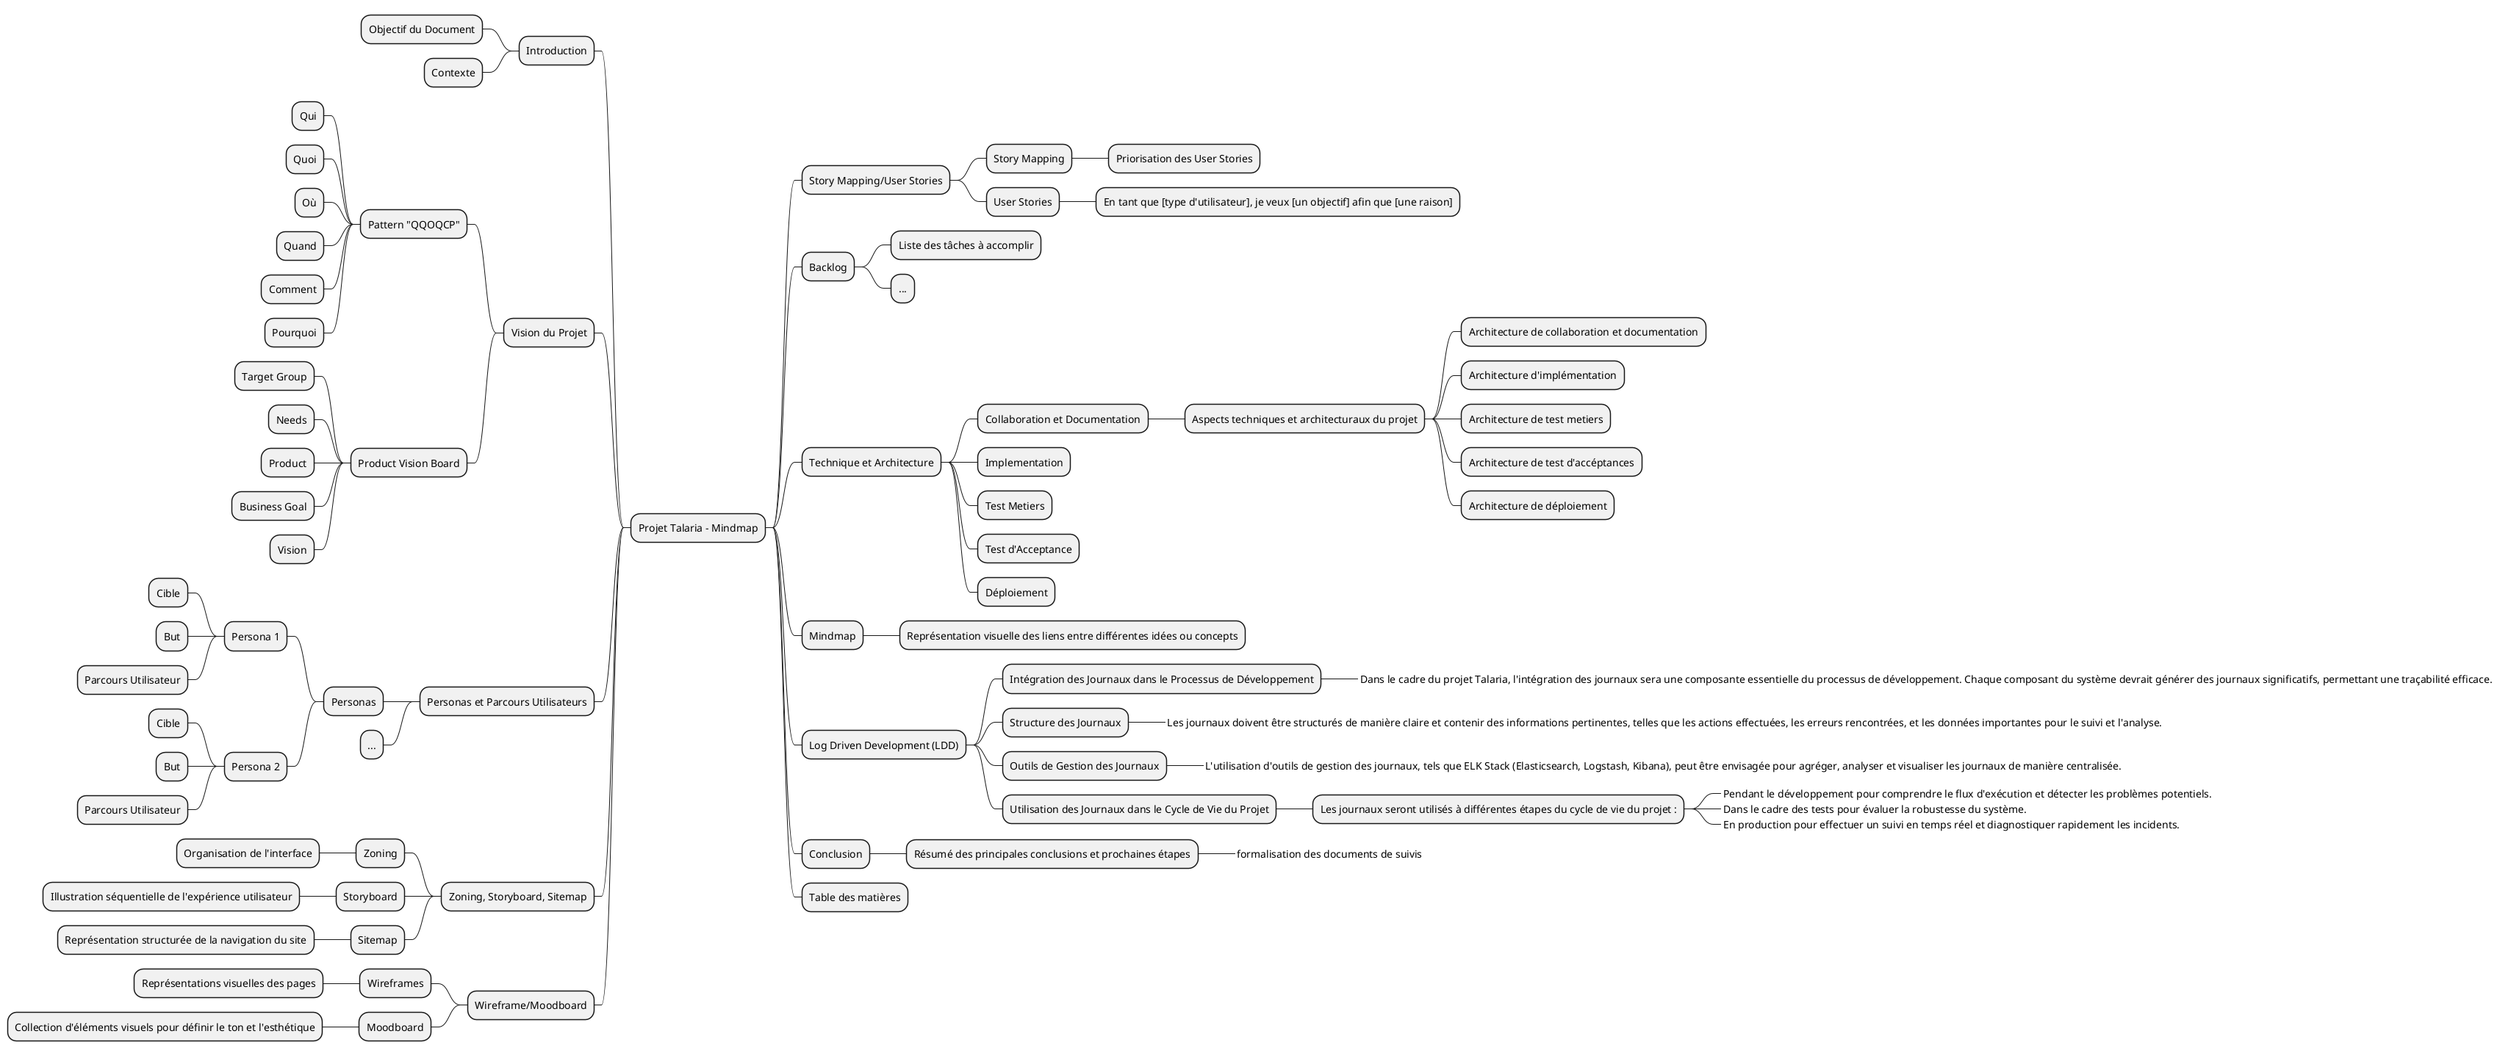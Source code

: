 @startmindmap
* Projet Talaria - Mindmap

left side

** Introduction
*** Objectif du Document
*** Contexte

** Vision du Projet
*** Pattern "QQOQCP"
**** Qui
**** Quoi
**** Où
**** Quand
**** Comment
**** Pourquoi
*** Product Vision Board
**** Target Group
**** Needs
**** Product
**** Business Goal
**** Vision

** Personas et Parcours Utilisateurs
*** Personas
**** Persona 1
***** Cible
***** But
***** Parcours Utilisateur
**** Persona 2
***** Cible
***** But
***** Parcours Utilisateur
*** ...

** Zoning, Storyboard, Sitemap
*** Zoning
**** Organisation de l'interface
*** Storyboard
**** Illustration séquentielle de l'expérience utilisateur
*** Sitemap
**** Représentation structurée de la navigation du site

** Wireframe/Moodboard
*** Wireframes
**** Représentations visuelles des pages
*** Moodboard
**** Collection d'éléments visuels pour définir le ton et l'esthétique


right side

** Story Mapping/User Stories
*** Story Mapping
**** Priorisation des User Stories
*** User Stories
**** En tant que [type d'utilisateur], je veux [un objectif] afin que [une raison]

** Backlog
*** Liste des tâches à accomplir
*** ...

** Technique et Architecture
*** Collaboration et Documentation
**** Aspects techniques et architecturaux du projet
***** Architecture de collaboration et documentation
***** Architecture d'implémentation
***** Architecture de test metiers
***** Architecture de test d'accéptances
***** Architecture de déploiement
*** Implementation
*** Test Metiers
*** Test d'Acceptance
*** Déploiement

** Mindmap
*** Représentation visuelle des liens entre différentes idées ou concepts

** Log Driven Development (LDD)
*** Intégration des Journaux dans le Processus de Développement
****_ Dans le cadre du projet Talaria, l'intégration des journaux sera une composante essentielle du processus de développement. Chaque composant du système devrait générer des journaux significatifs, permettant une traçabilité efficace.
*** Structure des Journaux
****_ Les journaux doivent être structurés de manière claire et contenir des informations pertinentes, telles que les actions effectuées, les erreurs rencontrées, et les données importantes pour le suivi et l'analyse.
*** Outils de Gestion des Journaux
****_ L'utilisation d'outils de gestion des journaux, tels que ELK Stack (Elasticsearch, Logstash, Kibana), peut être envisagée pour agréger, analyser et visualiser les journaux de manière centralisée.
*** Utilisation des Journaux dans le Cycle de Vie du Projet
**** Les journaux seront utilisés à différentes étapes du cycle de vie du projet :
*****_ Pendant le développement pour comprendre le flux d'exécution et détecter les problèmes potentiels.
*****_ Dans le cadre des tests pour évaluer la robustesse du système.
*****_ En production pour effectuer un suivi en temps réel et diagnostiquer rapidement les incidents.

** Conclusion
*** Résumé des principales conclusions et prochaines étapes
****_ formalisation des documents de suivis

** Table des matières
@endmindmap